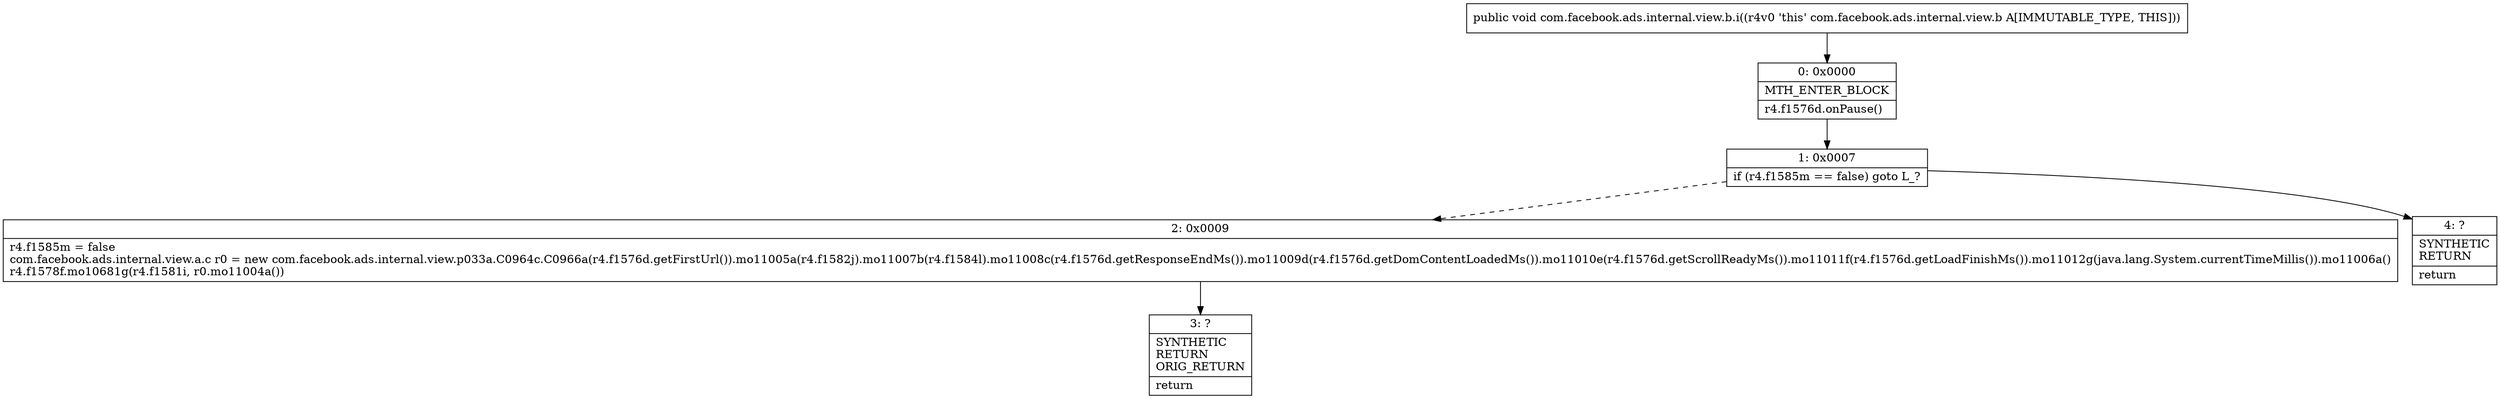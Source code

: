 digraph "CFG forcom.facebook.ads.internal.view.b.i()V" {
Node_0 [shape=record,label="{0\:\ 0x0000|MTH_ENTER_BLOCK\l|r4.f1576d.onPause()\l}"];
Node_1 [shape=record,label="{1\:\ 0x0007|if (r4.f1585m == false) goto L_?\l}"];
Node_2 [shape=record,label="{2\:\ 0x0009|r4.f1585m = false\lcom.facebook.ads.internal.view.a.c r0 = new com.facebook.ads.internal.view.p033a.C0964c.C0966a(r4.f1576d.getFirstUrl()).mo11005a(r4.f1582j).mo11007b(r4.f1584l).mo11008c(r4.f1576d.getResponseEndMs()).mo11009d(r4.f1576d.getDomContentLoadedMs()).mo11010e(r4.f1576d.getScrollReadyMs()).mo11011f(r4.f1576d.getLoadFinishMs()).mo11012g(java.lang.System.currentTimeMillis()).mo11006a()\lr4.f1578f.mo10681g(r4.f1581i, r0.mo11004a())\l}"];
Node_3 [shape=record,label="{3\:\ ?|SYNTHETIC\lRETURN\lORIG_RETURN\l|return\l}"];
Node_4 [shape=record,label="{4\:\ ?|SYNTHETIC\lRETURN\l|return\l}"];
MethodNode[shape=record,label="{public void com.facebook.ads.internal.view.b.i((r4v0 'this' com.facebook.ads.internal.view.b A[IMMUTABLE_TYPE, THIS])) }"];
MethodNode -> Node_0;
Node_0 -> Node_1;
Node_1 -> Node_2[style=dashed];
Node_1 -> Node_4;
Node_2 -> Node_3;
}

